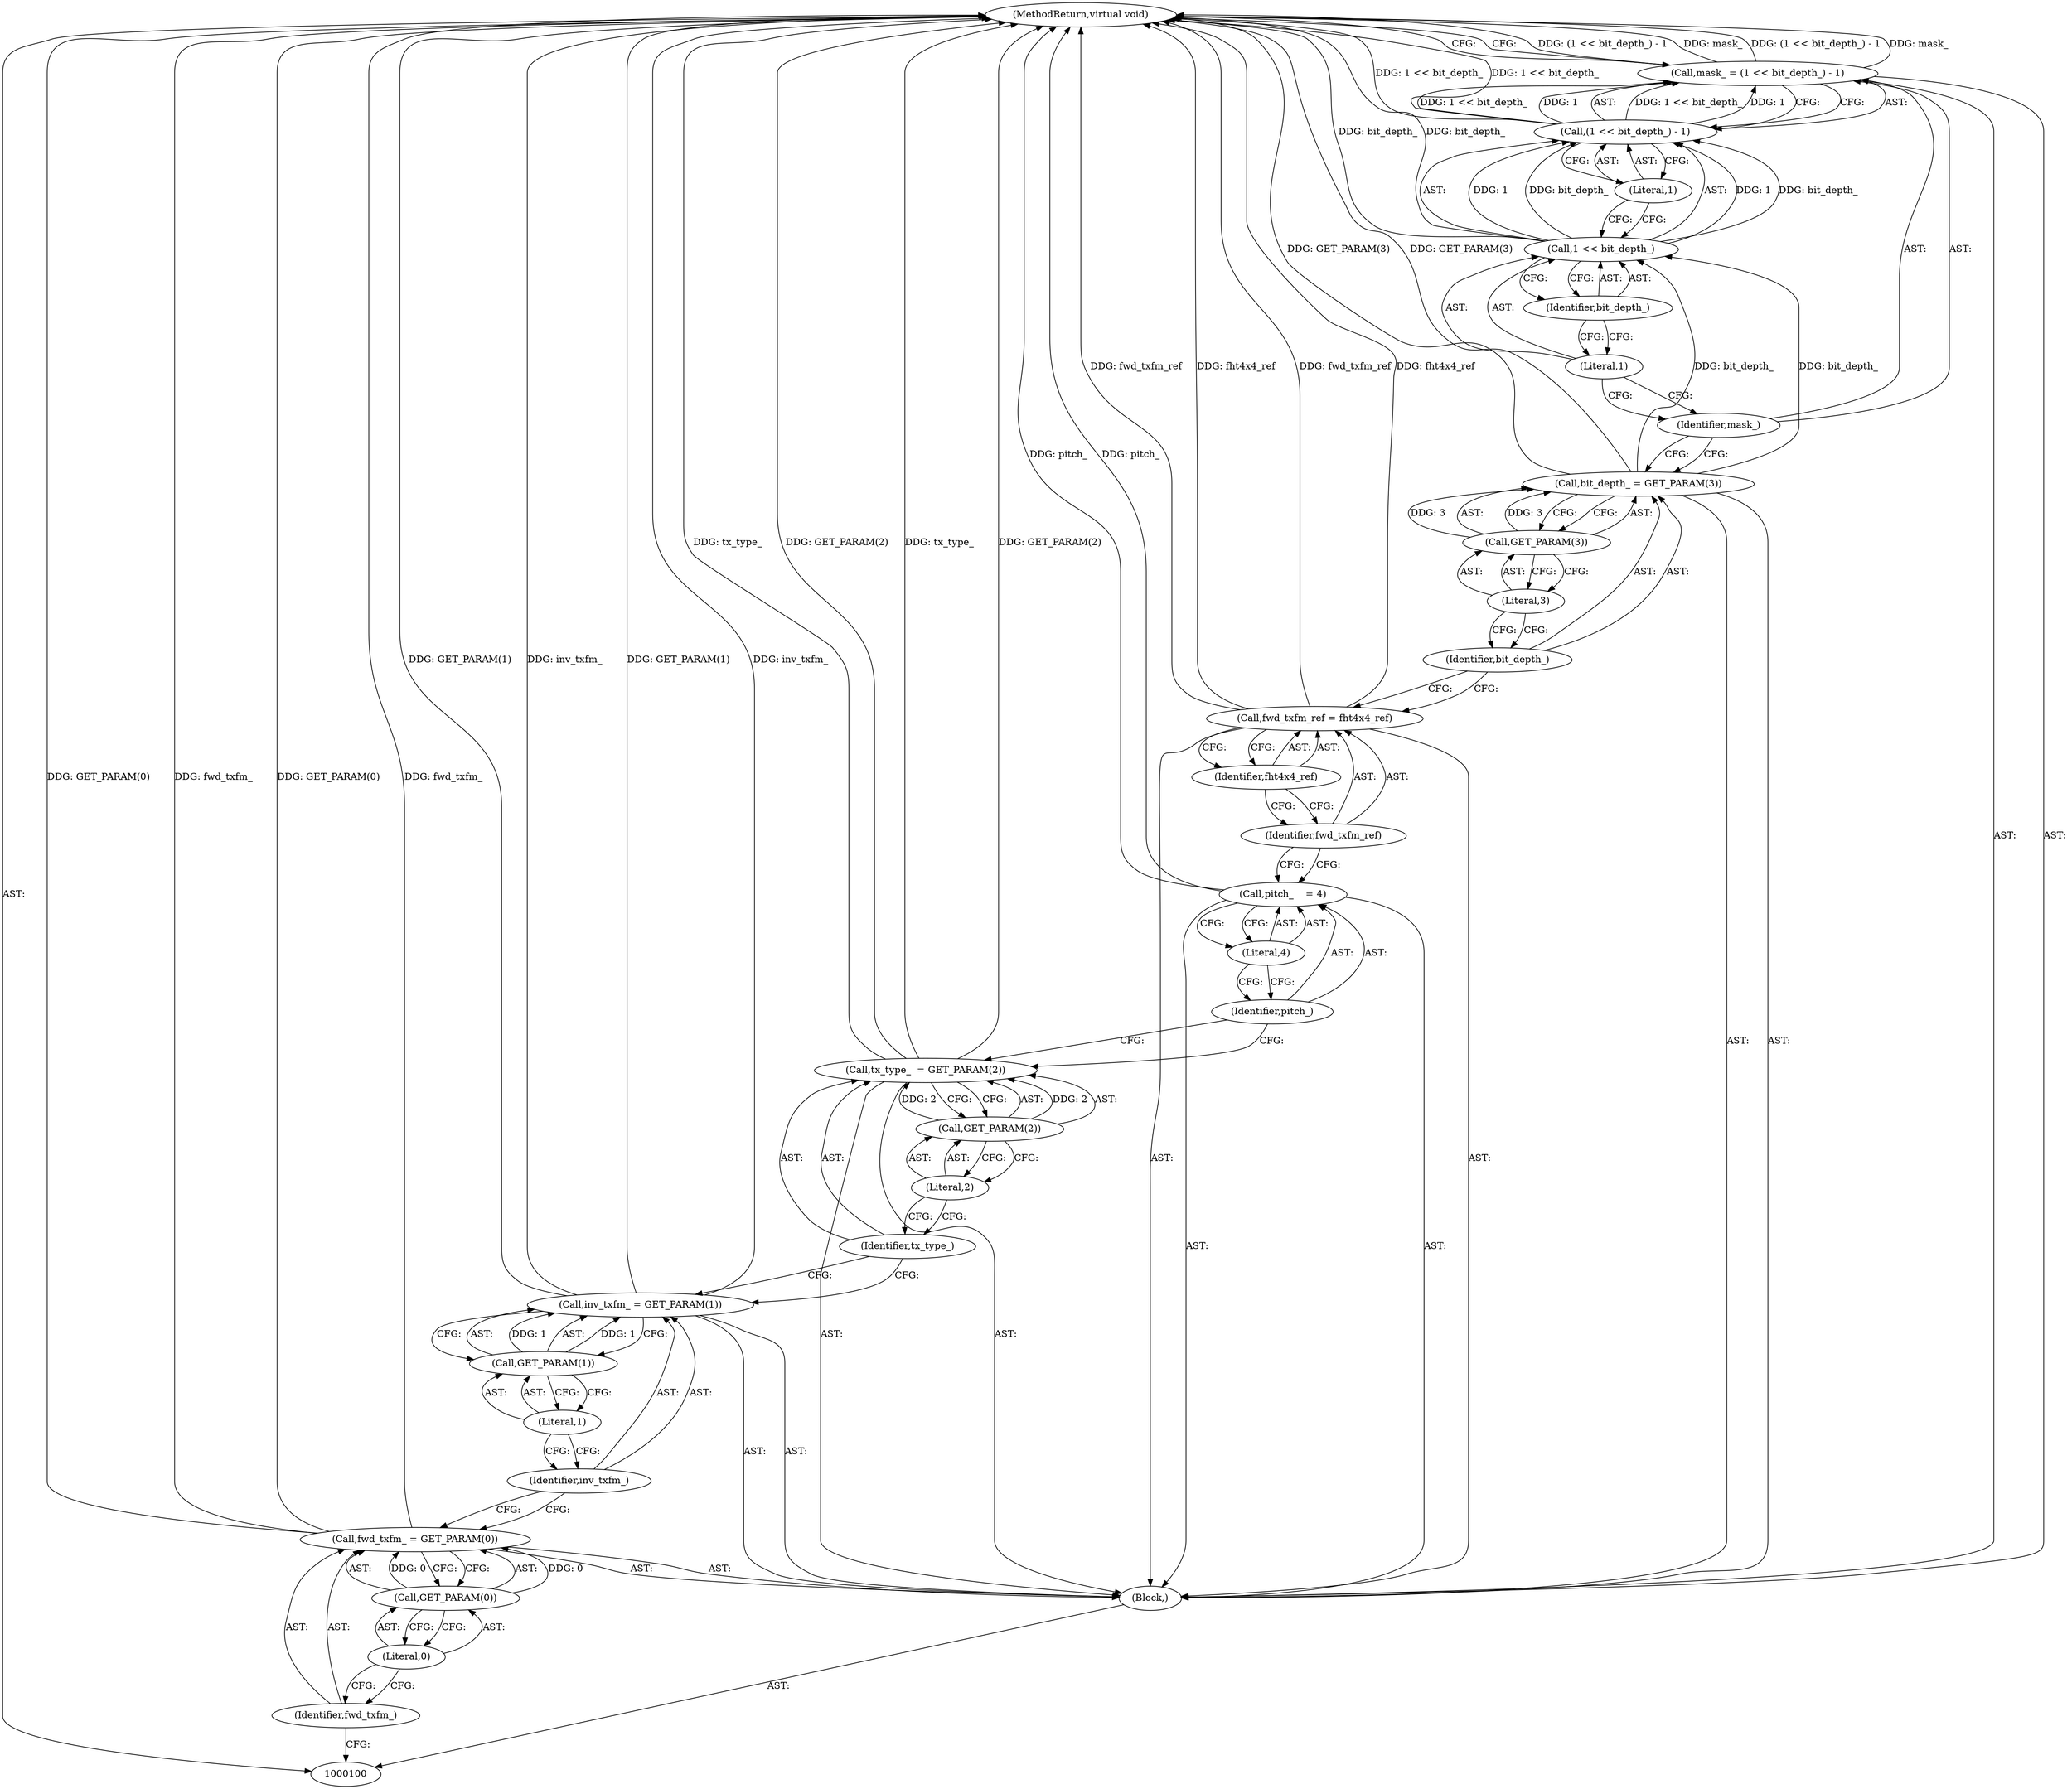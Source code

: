digraph "0_Android_5a9753fca56f0eeb9f61e342b2fccffc364f9426_81" {
"1000131" [label="(MethodReturn,virtual void)"];
"1000101" [label="(Block,)"];
"1000104" [label="(Call,GET_PARAM(0))"];
"1000105" [label="(Literal,0)"];
"1000102" [label="(Call,fwd_txfm_ = GET_PARAM(0))"];
"1000103" [label="(Identifier,fwd_txfm_)"];
"1000108" [label="(Call,GET_PARAM(1))"];
"1000109" [label="(Literal,1)"];
"1000106" [label="(Call,inv_txfm_ = GET_PARAM(1))"];
"1000107" [label="(Identifier,inv_txfm_)"];
"1000112" [label="(Call,GET_PARAM(2))"];
"1000113" [label="(Literal,2)"];
"1000110" [label="(Call,tx_type_  = GET_PARAM(2))"];
"1000111" [label="(Identifier,tx_type_)"];
"1000116" [label="(Literal,4)"];
"1000114" [label="(Call,pitch_    = 4)"];
"1000115" [label="(Identifier,pitch_)"];
"1000119" [label="(Identifier,fht4x4_ref)"];
"1000117" [label="(Call,fwd_txfm_ref = fht4x4_ref)"];
"1000118" [label="(Identifier,fwd_txfm_ref)"];
"1000122" [label="(Call,GET_PARAM(3))"];
"1000123" [label="(Literal,3)"];
"1000120" [label="(Call,bit_depth_ = GET_PARAM(3))"];
"1000121" [label="(Identifier,bit_depth_)"];
"1000126" [label="(Call,(1 << bit_depth_) - 1)"];
"1000127" [label="(Call,1 << bit_depth_)"];
"1000128" [label="(Literal,1)"];
"1000129" [label="(Identifier,bit_depth_)"];
"1000130" [label="(Literal,1)"];
"1000124" [label="(Call,mask_ = (1 << bit_depth_) - 1)"];
"1000125" [label="(Identifier,mask_)"];
"1000131" -> "1000100"  [label="AST: "];
"1000131" -> "1000124"  [label="CFG: "];
"1000124" -> "1000131"  [label="DDG: (1 << bit_depth_) - 1"];
"1000124" -> "1000131"  [label="DDG: mask_"];
"1000106" -> "1000131"  [label="DDG: GET_PARAM(1)"];
"1000106" -> "1000131"  [label="DDG: inv_txfm_"];
"1000102" -> "1000131"  [label="DDG: GET_PARAM(0)"];
"1000102" -> "1000131"  [label="DDG: fwd_txfm_"];
"1000114" -> "1000131"  [label="DDG: pitch_"];
"1000126" -> "1000131"  [label="DDG: 1 << bit_depth_"];
"1000117" -> "1000131"  [label="DDG: fwd_txfm_ref"];
"1000117" -> "1000131"  [label="DDG: fht4x4_ref"];
"1000120" -> "1000131"  [label="DDG: GET_PARAM(3)"];
"1000110" -> "1000131"  [label="DDG: tx_type_"];
"1000110" -> "1000131"  [label="DDG: GET_PARAM(2)"];
"1000127" -> "1000131"  [label="DDG: bit_depth_"];
"1000101" -> "1000100"  [label="AST: "];
"1000102" -> "1000101"  [label="AST: "];
"1000106" -> "1000101"  [label="AST: "];
"1000110" -> "1000101"  [label="AST: "];
"1000114" -> "1000101"  [label="AST: "];
"1000117" -> "1000101"  [label="AST: "];
"1000120" -> "1000101"  [label="AST: "];
"1000124" -> "1000101"  [label="AST: "];
"1000104" -> "1000102"  [label="AST: "];
"1000104" -> "1000105"  [label="CFG: "];
"1000105" -> "1000104"  [label="AST: "];
"1000102" -> "1000104"  [label="CFG: "];
"1000104" -> "1000102"  [label="DDG: 0"];
"1000105" -> "1000104"  [label="AST: "];
"1000105" -> "1000103"  [label="CFG: "];
"1000104" -> "1000105"  [label="CFG: "];
"1000102" -> "1000101"  [label="AST: "];
"1000102" -> "1000104"  [label="CFG: "];
"1000103" -> "1000102"  [label="AST: "];
"1000104" -> "1000102"  [label="AST: "];
"1000107" -> "1000102"  [label="CFG: "];
"1000102" -> "1000131"  [label="DDG: GET_PARAM(0)"];
"1000102" -> "1000131"  [label="DDG: fwd_txfm_"];
"1000104" -> "1000102"  [label="DDG: 0"];
"1000103" -> "1000102"  [label="AST: "];
"1000103" -> "1000100"  [label="CFG: "];
"1000105" -> "1000103"  [label="CFG: "];
"1000108" -> "1000106"  [label="AST: "];
"1000108" -> "1000109"  [label="CFG: "];
"1000109" -> "1000108"  [label="AST: "];
"1000106" -> "1000108"  [label="CFG: "];
"1000108" -> "1000106"  [label="DDG: 1"];
"1000109" -> "1000108"  [label="AST: "];
"1000109" -> "1000107"  [label="CFG: "];
"1000108" -> "1000109"  [label="CFG: "];
"1000106" -> "1000101"  [label="AST: "];
"1000106" -> "1000108"  [label="CFG: "];
"1000107" -> "1000106"  [label="AST: "];
"1000108" -> "1000106"  [label="AST: "];
"1000111" -> "1000106"  [label="CFG: "];
"1000106" -> "1000131"  [label="DDG: GET_PARAM(1)"];
"1000106" -> "1000131"  [label="DDG: inv_txfm_"];
"1000108" -> "1000106"  [label="DDG: 1"];
"1000107" -> "1000106"  [label="AST: "];
"1000107" -> "1000102"  [label="CFG: "];
"1000109" -> "1000107"  [label="CFG: "];
"1000112" -> "1000110"  [label="AST: "];
"1000112" -> "1000113"  [label="CFG: "];
"1000113" -> "1000112"  [label="AST: "];
"1000110" -> "1000112"  [label="CFG: "];
"1000112" -> "1000110"  [label="DDG: 2"];
"1000113" -> "1000112"  [label="AST: "];
"1000113" -> "1000111"  [label="CFG: "];
"1000112" -> "1000113"  [label="CFG: "];
"1000110" -> "1000101"  [label="AST: "];
"1000110" -> "1000112"  [label="CFG: "];
"1000111" -> "1000110"  [label="AST: "];
"1000112" -> "1000110"  [label="AST: "];
"1000115" -> "1000110"  [label="CFG: "];
"1000110" -> "1000131"  [label="DDG: tx_type_"];
"1000110" -> "1000131"  [label="DDG: GET_PARAM(2)"];
"1000112" -> "1000110"  [label="DDG: 2"];
"1000111" -> "1000110"  [label="AST: "];
"1000111" -> "1000106"  [label="CFG: "];
"1000113" -> "1000111"  [label="CFG: "];
"1000116" -> "1000114"  [label="AST: "];
"1000116" -> "1000115"  [label="CFG: "];
"1000114" -> "1000116"  [label="CFG: "];
"1000114" -> "1000101"  [label="AST: "];
"1000114" -> "1000116"  [label="CFG: "];
"1000115" -> "1000114"  [label="AST: "];
"1000116" -> "1000114"  [label="AST: "];
"1000118" -> "1000114"  [label="CFG: "];
"1000114" -> "1000131"  [label="DDG: pitch_"];
"1000115" -> "1000114"  [label="AST: "];
"1000115" -> "1000110"  [label="CFG: "];
"1000116" -> "1000115"  [label="CFG: "];
"1000119" -> "1000117"  [label="AST: "];
"1000119" -> "1000118"  [label="CFG: "];
"1000117" -> "1000119"  [label="CFG: "];
"1000117" -> "1000101"  [label="AST: "];
"1000117" -> "1000119"  [label="CFG: "];
"1000118" -> "1000117"  [label="AST: "];
"1000119" -> "1000117"  [label="AST: "];
"1000121" -> "1000117"  [label="CFG: "];
"1000117" -> "1000131"  [label="DDG: fwd_txfm_ref"];
"1000117" -> "1000131"  [label="DDG: fht4x4_ref"];
"1000118" -> "1000117"  [label="AST: "];
"1000118" -> "1000114"  [label="CFG: "];
"1000119" -> "1000118"  [label="CFG: "];
"1000122" -> "1000120"  [label="AST: "];
"1000122" -> "1000123"  [label="CFG: "];
"1000123" -> "1000122"  [label="AST: "];
"1000120" -> "1000122"  [label="CFG: "];
"1000122" -> "1000120"  [label="DDG: 3"];
"1000123" -> "1000122"  [label="AST: "];
"1000123" -> "1000121"  [label="CFG: "];
"1000122" -> "1000123"  [label="CFG: "];
"1000120" -> "1000101"  [label="AST: "];
"1000120" -> "1000122"  [label="CFG: "];
"1000121" -> "1000120"  [label="AST: "];
"1000122" -> "1000120"  [label="AST: "];
"1000125" -> "1000120"  [label="CFG: "];
"1000120" -> "1000131"  [label="DDG: GET_PARAM(3)"];
"1000122" -> "1000120"  [label="DDG: 3"];
"1000120" -> "1000127"  [label="DDG: bit_depth_"];
"1000121" -> "1000120"  [label="AST: "];
"1000121" -> "1000117"  [label="CFG: "];
"1000123" -> "1000121"  [label="CFG: "];
"1000126" -> "1000124"  [label="AST: "];
"1000126" -> "1000130"  [label="CFG: "];
"1000127" -> "1000126"  [label="AST: "];
"1000130" -> "1000126"  [label="AST: "];
"1000124" -> "1000126"  [label="CFG: "];
"1000126" -> "1000131"  [label="DDG: 1 << bit_depth_"];
"1000126" -> "1000124"  [label="DDG: 1 << bit_depth_"];
"1000126" -> "1000124"  [label="DDG: 1"];
"1000127" -> "1000126"  [label="DDG: 1"];
"1000127" -> "1000126"  [label="DDG: bit_depth_"];
"1000127" -> "1000126"  [label="AST: "];
"1000127" -> "1000129"  [label="CFG: "];
"1000128" -> "1000127"  [label="AST: "];
"1000129" -> "1000127"  [label="AST: "];
"1000130" -> "1000127"  [label="CFG: "];
"1000127" -> "1000131"  [label="DDG: bit_depth_"];
"1000127" -> "1000126"  [label="DDG: 1"];
"1000127" -> "1000126"  [label="DDG: bit_depth_"];
"1000120" -> "1000127"  [label="DDG: bit_depth_"];
"1000128" -> "1000127"  [label="AST: "];
"1000128" -> "1000125"  [label="CFG: "];
"1000129" -> "1000128"  [label="CFG: "];
"1000129" -> "1000127"  [label="AST: "];
"1000129" -> "1000128"  [label="CFG: "];
"1000127" -> "1000129"  [label="CFG: "];
"1000130" -> "1000126"  [label="AST: "];
"1000130" -> "1000127"  [label="CFG: "];
"1000126" -> "1000130"  [label="CFG: "];
"1000124" -> "1000101"  [label="AST: "];
"1000124" -> "1000126"  [label="CFG: "];
"1000125" -> "1000124"  [label="AST: "];
"1000126" -> "1000124"  [label="AST: "];
"1000131" -> "1000124"  [label="CFG: "];
"1000124" -> "1000131"  [label="DDG: (1 << bit_depth_) - 1"];
"1000124" -> "1000131"  [label="DDG: mask_"];
"1000126" -> "1000124"  [label="DDG: 1 << bit_depth_"];
"1000126" -> "1000124"  [label="DDG: 1"];
"1000125" -> "1000124"  [label="AST: "];
"1000125" -> "1000120"  [label="CFG: "];
"1000128" -> "1000125"  [label="CFG: "];
}
